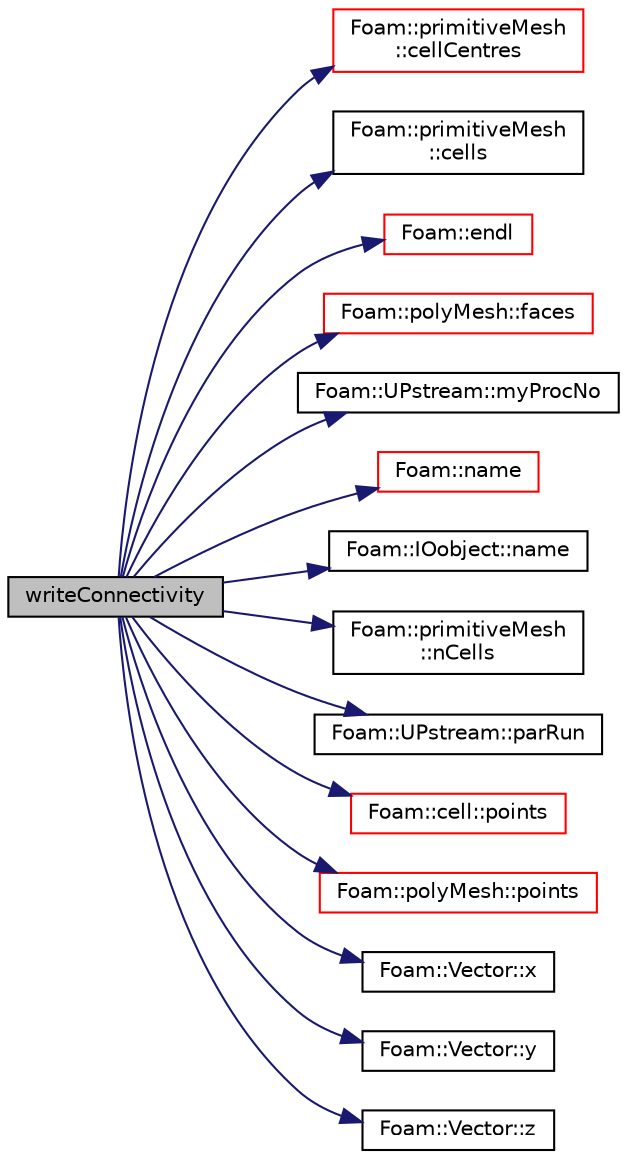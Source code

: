 digraph "writeConnectivity"
{
  bgcolor="transparent";
  edge [fontname="Helvetica",fontsize="10",labelfontname="Helvetica",labelfontsize="10"];
  node [fontname="Helvetica",fontsize="10",shape=record];
  rankdir="LR";
  Node605 [label="writeConnectivity",height=0.2,width=0.4,color="black", fillcolor="grey75", style="filled", fontcolor="black"];
  Node605 -> Node606 [color="midnightblue",fontsize="10",style="solid",fontname="Helvetica"];
  Node606 [label="Foam::primitiveMesh\l::cellCentres",height=0.2,width=0.4,color="red",URL="$a28685.html#a7300aee2989c6ec70e39436816461902"];
  Node605 -> Node669 [color="midnightblue",fontsize="10",style="solid",fontname="Helvetica"];
  Node669 [label="Foam::primitiveMesh\l::cells",height=0.2,width=0.4,color="black",URL="$a28685.html#af19bf800d725a623c7b1d0101d65e7d3"];
  Node605 -> Node608 [color="midnightblue",fontsize="10",style="solid",fontname="Helvetica"];
  Node608 [label="Foam::endl",height=0.2,width=0.4,color="red",URL="$a21851.html#a2db8fe02a0d3909e9351bb4275b23ce4",tooltip="Add newline and flush stream. "];
  Node605 -> Node670 [color="midnightblue",fontsize="10",style="solid",fontname="Helvetica"];
  Node670 [label="Foam::polyMesh::faces",height=0.2,width=0.4,color="red",URL="$a28565.html#a431c0a24765f0bb6d32f6a03ce0e9b57",tooltip="Return raw faces. "];
  Node605 -> Node671 [color="midnightblue",fontsize="10",style="solid",fontname="Helvetica"];
  Node671 [label="Foam::UPstream::myProcNo",height=0.2,width=0.4,color="black",URL="$a27377.html#afc74d89573de32a3032c916f8cdd1733",tooltip="Number of this process (starting from masterNo() = 0) "];
  Node605 -> Node672 [color="midnightblue",fontsize="10",style="solid",fontname="Helvetica"];
  Node672 [label="Foam::name",height=0.2,width=0.4,color="red",URL="$a21851.html#adcb0df2bd4953cb6bb390272d8263c3a",tooltip="Return a string representation of a complex. "];
  Node605 -> Node675 [color="midnightblue",fontsize="10",style="solid",fontname="Helvetica"];
  Node675 [label="Foam::IOobject::name",height=0.2,width=0.4,color="black",URL="$a27249.html#acc80e00a8ac919288fb55bd14cc88bf6",tooltip="Return name. "];
  Node605 -> Node653 [color="midnightblue",fontsize="10",style="solid",fontname="Helvetica"];
  Node653 [label="Foam::primitiveMesh\l::nCells",height=0.2,width=0.4,color="black",URL="$a28685.html#a13b94bdb0926552bf78ad5210a73a3d5"];
  Node605 -> Node634 [color="midnightblue",fontsize="10",style="solid",fontname="Helvetica"];
  Node634 [label="Foam::UPstream::parRun",height=0.2,width=0.4,color="black",URL="$a27377.html#adbb27f04b5705440fb8b09f278059011",tooltip="Is this a parallel run? "];
  Node605 -> Node676 [color="midnightblue",fontsize="10",style="solid",fontname="Helvetica"];
  Node676 [label="Foam::cell::points",height=0.2,width=0.4,color="red",URL="$a28313.html#a4e2567850987483918e62f60b312d0d1",tooltip="Return the cell vertices. "];
  Node605 -> Node682 [color="midnightblue",fontsize="10",style="solid",fontname="Helvetica"];
  Node682 [label="Foam::polyMesh::points",height=0.2,width=0.4,color="red",URL="$a28565.html#ac44123fc1265297c41a43c3b62fdb4c2",tooltip="Return raw points. "];
  Node605 -> Node683 [color="midnightblue",fontsize="10",style="solid",fontname="Helvetica"];
  Node683 [label="Foam::Vector::x",height=0.2,width=0.4,color="black",URL="$a29749.html#a63327976e5a8359700064a02ae22548e"];
  Node605 -> Node684 [color="midnightblue",fontsize="10",style="solid",fontname="Helvetica"];
  Node684 [label="Foam::Vector::y",height=0.2,width=0.4,color="black",URL="$a29749.html#a1ee865f676fbac703a49c6654dd3ad74"];
  Node605 -> Node685 [color="midnightblue",fontsize="10",style="solid",fontname="Helvetica"];
  Node685 [label="Foam::Vector::z",height=0.2,width=0.4,color="black",URL="$a29749.html#a1c8320b15610de211ec70ef966581423"];
}

